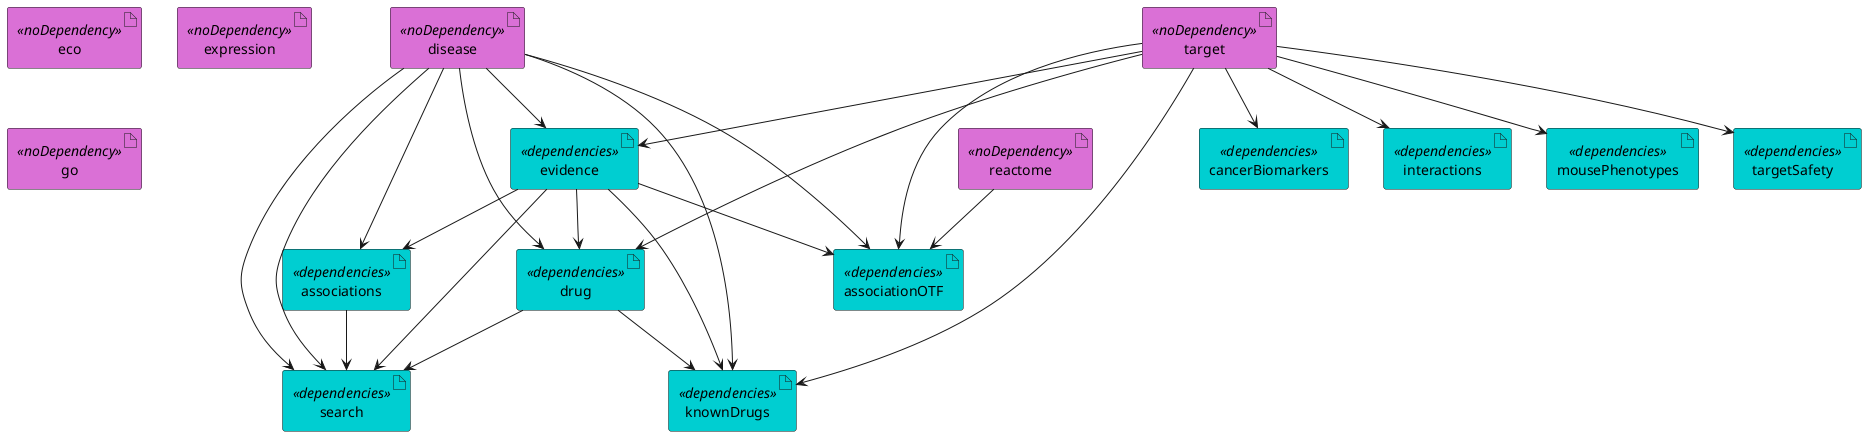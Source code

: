 @startuml
skinparam interface {
    backgroundColor<<input>> darkblue
    backgroundColor<<output>> cyan
}
skinparam artifact {
     backgroundColor<<noDependency>> orchid
     backgroundColor<<dependencies>> darkturquoise
 }
' steps
artifact associations <<dependencies>>
artifact associationOTF <<dependencies>>
artifact cancerBiomarkers <<dependencies>>
artifact disease <<noDependency>>
artifact drug <<dependencies>>
artifact eco <<noDependency>>
artifact evidence <<dependencies>>
artifact expression <<noDependency>>
artifact go <<noDependency>>
artifact interactions <<dependencies>>
artifact knownDrugs <<dependencies>>
artifact mousePhenotypes <<dependencies>>
artifact reactome <<noDependency>>
artifact search <<dependencies>>
artifact target <<noDependency>>
artifact targetSafety <<dependencies>>

target --> targetSafety

evidence --> associations
disease --> associations

reactome --> associationOTF
evidence --> associationOTF
disease --> associationOTF
target --> associationOTF

target --> cancerBiomarkers

target --> mousePhenotypes

target --> drug
disease --> drug
evidence --> drug
target --> evidence
disease --> evidence

evidence --> knownDrugs
disease --> knownDrugs
target --> knownDrugs
drug --> knownDrugs

evidence --> search
disease --> search
disease --> search
drug --> search
associations --> search

target --> interactions

@enduml
